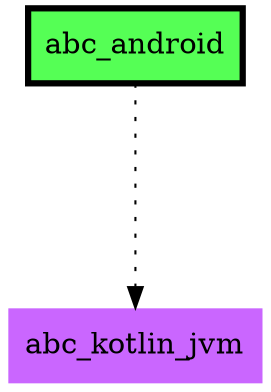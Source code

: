 digraph {
  edge ["arrowhead"="normal","arrowtail"="none"]
  graph ["dpi"="100","fontsize"="30","ranksep"="1.5","rankdir"="TB"]
  node ["style"="filled"]
  "abc_android" ["fillcolor"="#55FF55","color"="black","penwidth"="3","shape"="box"]
  "abc_kotlin_jvm" ["fillcolor"="#CA66FF","shape"="none"]
  "abc_android" -> "abc_kotlin_jvm" ["style"="dotted"]
}
